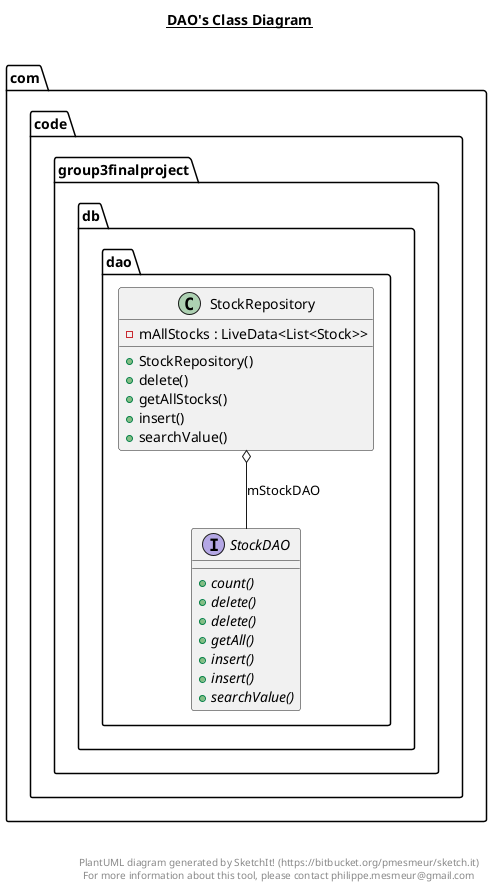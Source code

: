 @startuml

title __DAO's Class Diagram__\n

  namespace com.code.group3finalproject {
    namespace db {
      namespace dao {
        interface com.code.group3finalproject.db.dao.StockDAO {
            {abstract} + count()
            {abstract} + delete()
            {abstract} + delete()
            {abstract} + getAll()
            {abstract} + insert()
            {abstract} + insert()
            {abstract} + searchValue()
        }
      }
    }
  }
  

  namespace com.code.group3finalproject {
    namespace db {
      namespace dao {
        class com.code.group3finalproject.db.dao.StockRepository {
            - mAllStocks : LiveData<List<Stock>>
            + StockRepository()
            + delete()
            + getAllStocks()
            + insert()
            + searchValue()
        }
      }
    }
  }
  

  com.code.group3finalproject.db.dao.StockRepository o-- com.code.group3finalproject.db.dao.StockDAO : mStockDAO


right footer


PlantUML diagram generated by SketchIt! (https://bitbucket.org/pmesmeur/sketch.it)
For more information about this tool, please contact philippe.mesmeur@gmail.com
endfooter

@enduml
